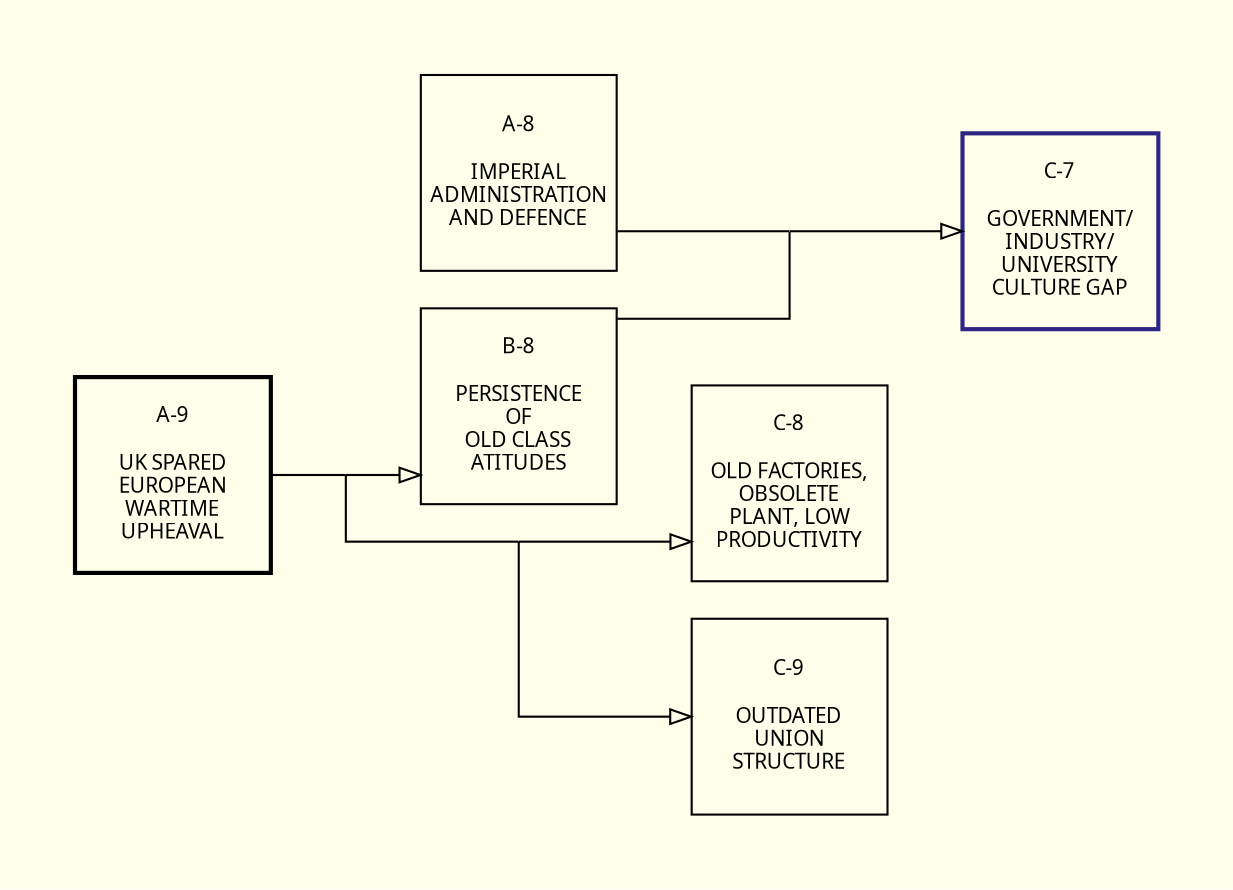 # http://www.graphviz.org/content/cluster

digraph wiring_diagram {
    pad=0.5
    bgcolor= "#FFFEEA"
    rankdir=LR
    splines=ortho
    concentrate=true
    
    node [
      shape=square
      color=black
      fontname=Futura
      fontsize=10
      margin=.1
      width=1.3
      height=1.3
      fixedsize=true
    ]
    edge [
      arrowhead=empty
    ]
    
    # Edges
    "A-8" -> i [dir=none]
    i -> "C-7"
    "B-8" -> i [dir=none]
    i -> "C-7"
    "A-9" -> i2 [dir=none]
    i2 -> "B-8"
    i2 -> i3 [dir=none]
    i3 -> "C-8"
    i3 -> "C-9"
    
    # Nodes
    "A-8" [label="A-8\n\nIMPERIAL\nADMINISTRATION\nAND DEFENCE"]
    "A-9" [label="A-9\n\nUK SPARED\nEUROPEAN\nWARTIME\nUPHEAVAL", style="bold"]
    "B-8" [label="B-8\n\nPERSISTENCE\nOF\nOLD CLASS\nATITUDES"]
    "C-7" [label="C-7\n\nGOVERNMENT/\nINDUSTRY/\nUNIVERSITY\nCULTURE GAP", color="#2D2682", style="bold"]
    "C-8" [label="C-8\n\nOLD FACTORIES,\nOBSOLETE\nPLANT, LOW\nPRODUCTIVITY"]
    "C-9" [label="C-9\n\nOUTDATED\nUNION\nSTRUCTURE"]
    i [shape=point, style=invis, width=0, height=0, margin=0]
    i2 [shape=point, style=invis, width=0, height=0, margin=0]
    i3 [shape=point, style=invis, width=0, height=0, margin=0]

}
